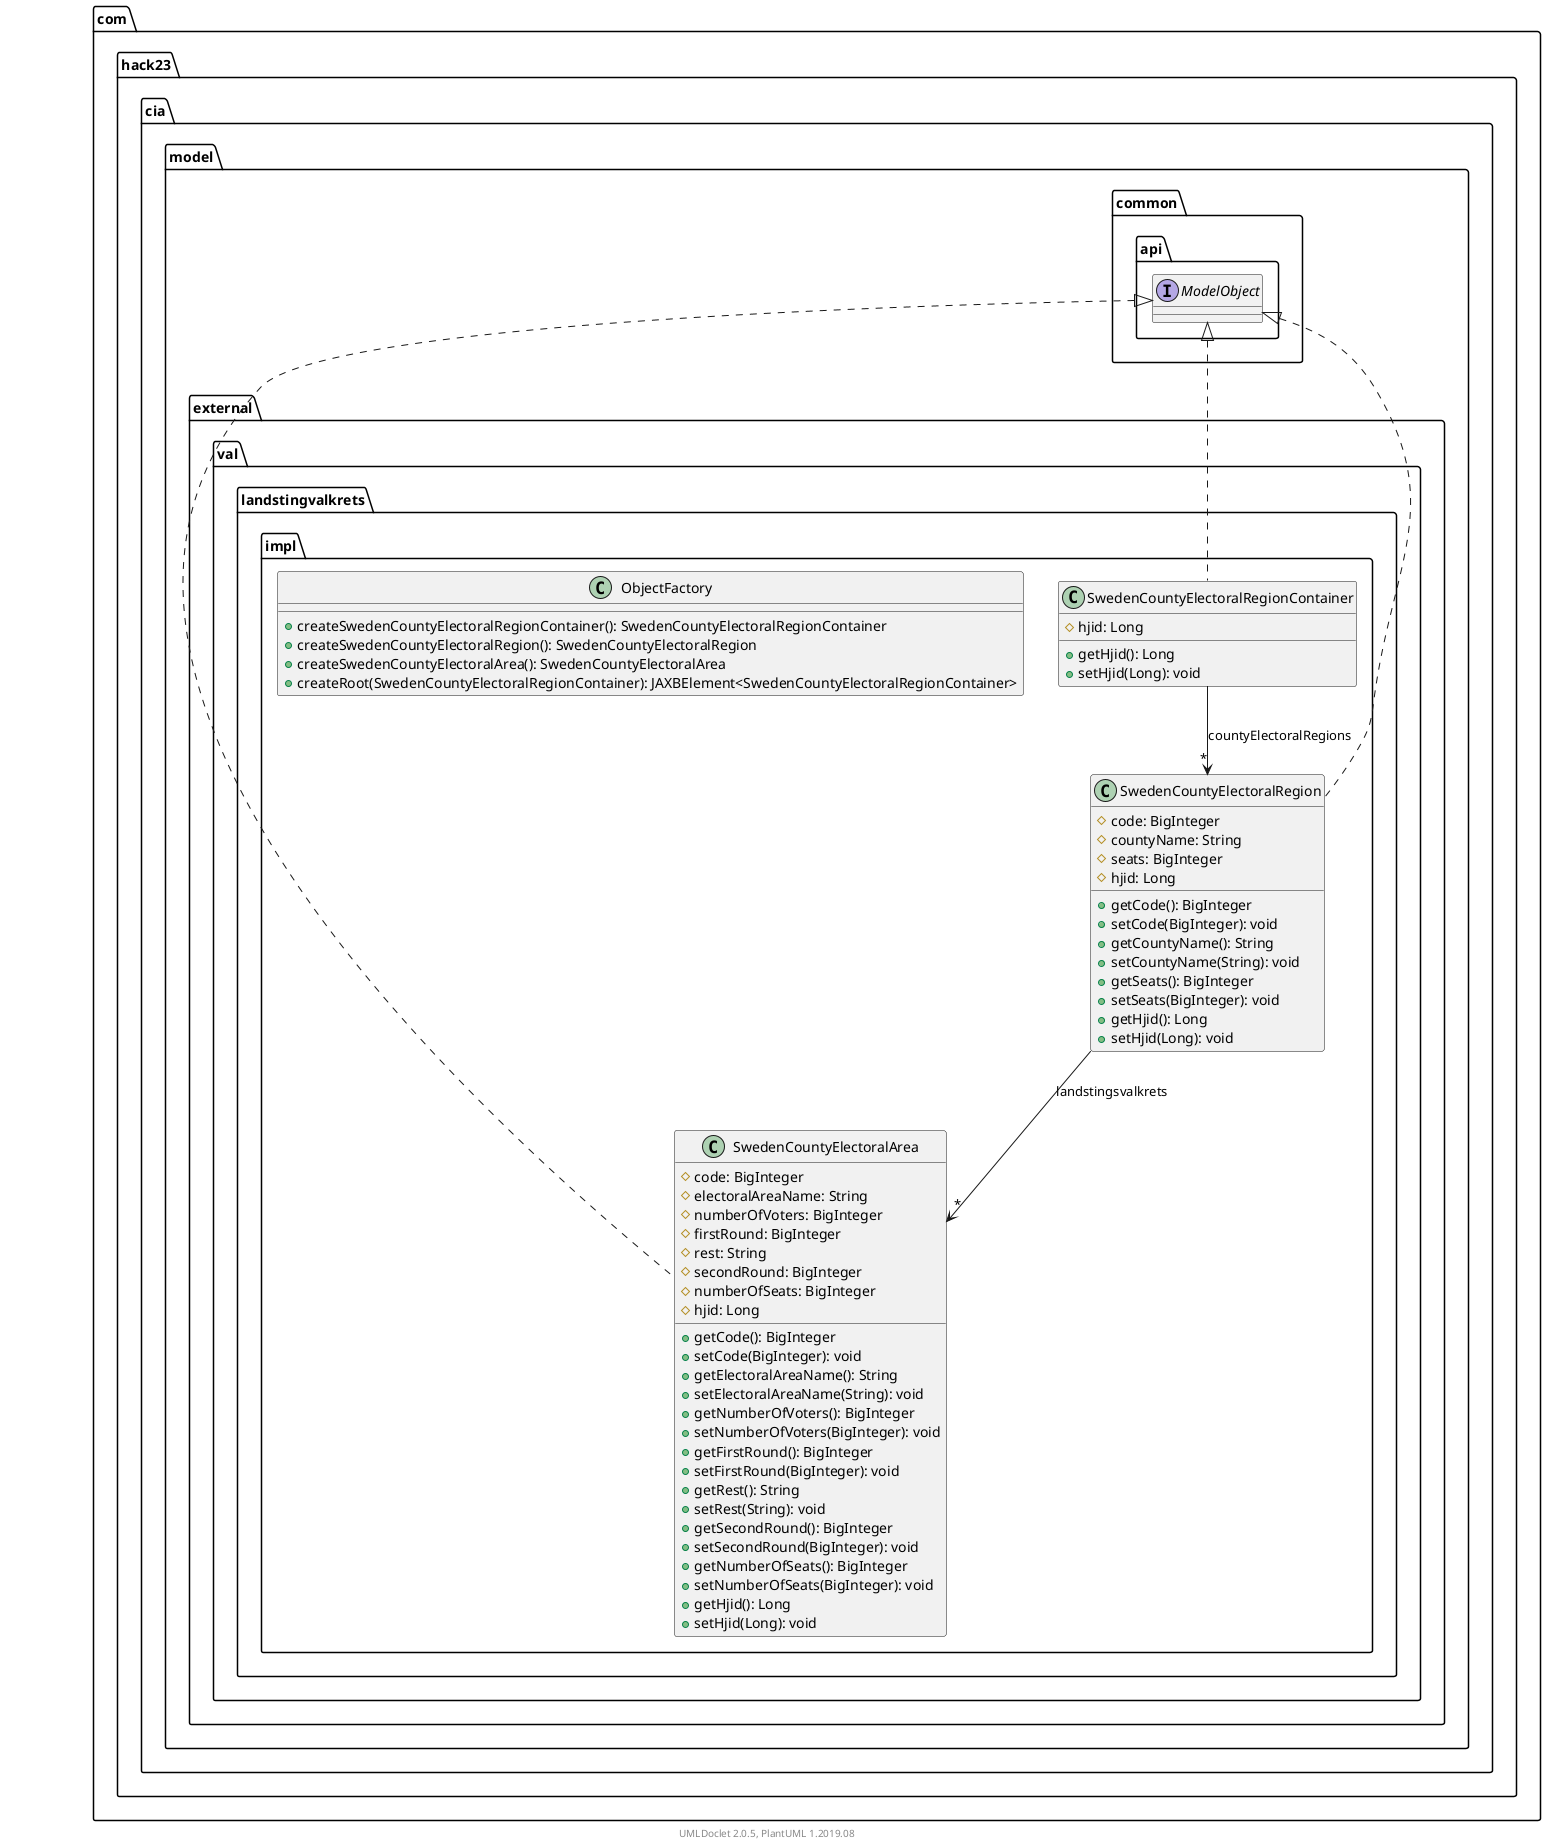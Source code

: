 @startuml
    namespace com.hack23.cia.model.external.val.landstingvalkrets.impl {

        class SwedenCountyElectoralArea [[SwedenCountyElectoralArea.html]] {
            #code: BigInteger
            #electoralAreaName: String
            #numberOfVoters: BigInteger
            #firstRound: BigInteger
            #rest: String
            #secondRound: BigInteger
            #numberOfSeats: BigInteger
            #hjid: Long
            +getCode(): BigInteger
            +setCode(BigInteger): void
            +getElectoralAreaName(): String
            +setElectoralAreaName(String): void
            +getNumberOfVoters(): BigInteger
            +setNumberOfVoters(BigInteger): void
            +getFirstRound(): BigInteger
            +setFirstRound(BigInteger): void
            +getRest(): String
            +setRest(String): void
            +getSecondRound(): BigInteger
            +setSecondRound(BigInteger): void
            +getNumberOfSeats(): BigInteger
            +setNumberOfSeats(BigInteger): void
            +getHjid(): Long
            +setHjid(Long): void
        }

        class SwedenCountyElectoralRegionContainer [[SwedenCountyElectoralRegionContainer.html]] {
            #hjid: Long
            +getHjid(): Long
            +setHjid(Long): void
        }

        class SwedenCountyElectoralRegion [[SwedenCountyElectoralRegion.html]] {
            #code: BigInteger
            #countyName: String
            #seats: BigInteger
            #hjid: Long
            +getCode(): BigInteger
            +setCode(BigInteger): void
            +getCountyName(): String
            +setCountyName(String): void
            +getSeats(): BigInteger
            +setSeats(BigInteger): void
            +getHjid(): Long
            +setHjid(Long): void
        }

        class ObjectFactory [[ObjectFactory.html]] {
            +createSwedenCountyElectoralRegionContainer(): SwedenCountyElectoralRegionContainer
            +createSwedenCountyElectoralRegion(): SwedenCountyElectoralRegion
            +createSwedenCountyElectoralArea(): SwedenCountyElectoralArea
            +createRoot(SwedenCountyElectoralRegionContainer): JAXBElement<SwedenCountyElectoralRegionContainer>
        }

        com.hack23.cia.model.common.api.ModelObject <|.. SwedenCountyElectoralArea
        com.hack23.cia.model.common.api.ModelObject <|.. SwedenCountyElectoralRegionContainer
        SwedenCountyElectoralRegionContainer --> "*" SwedenCountyElectoralRegion: countyElectoralRegions
        com.hack23.cia.model.common.api.ModelObject <|.. SwedenCountyElectoralRegion
        SwedenCountyElectoralRegion --> "*" SwedenCountyElectoralArea: landstingsvalkrets
    }

    namespace com.hack23.cia.model.common.api {
        interface ModelObject
    }

    center footer UMLDoclet 2.0.5, PlantUML 1.2019.08
@enduml
